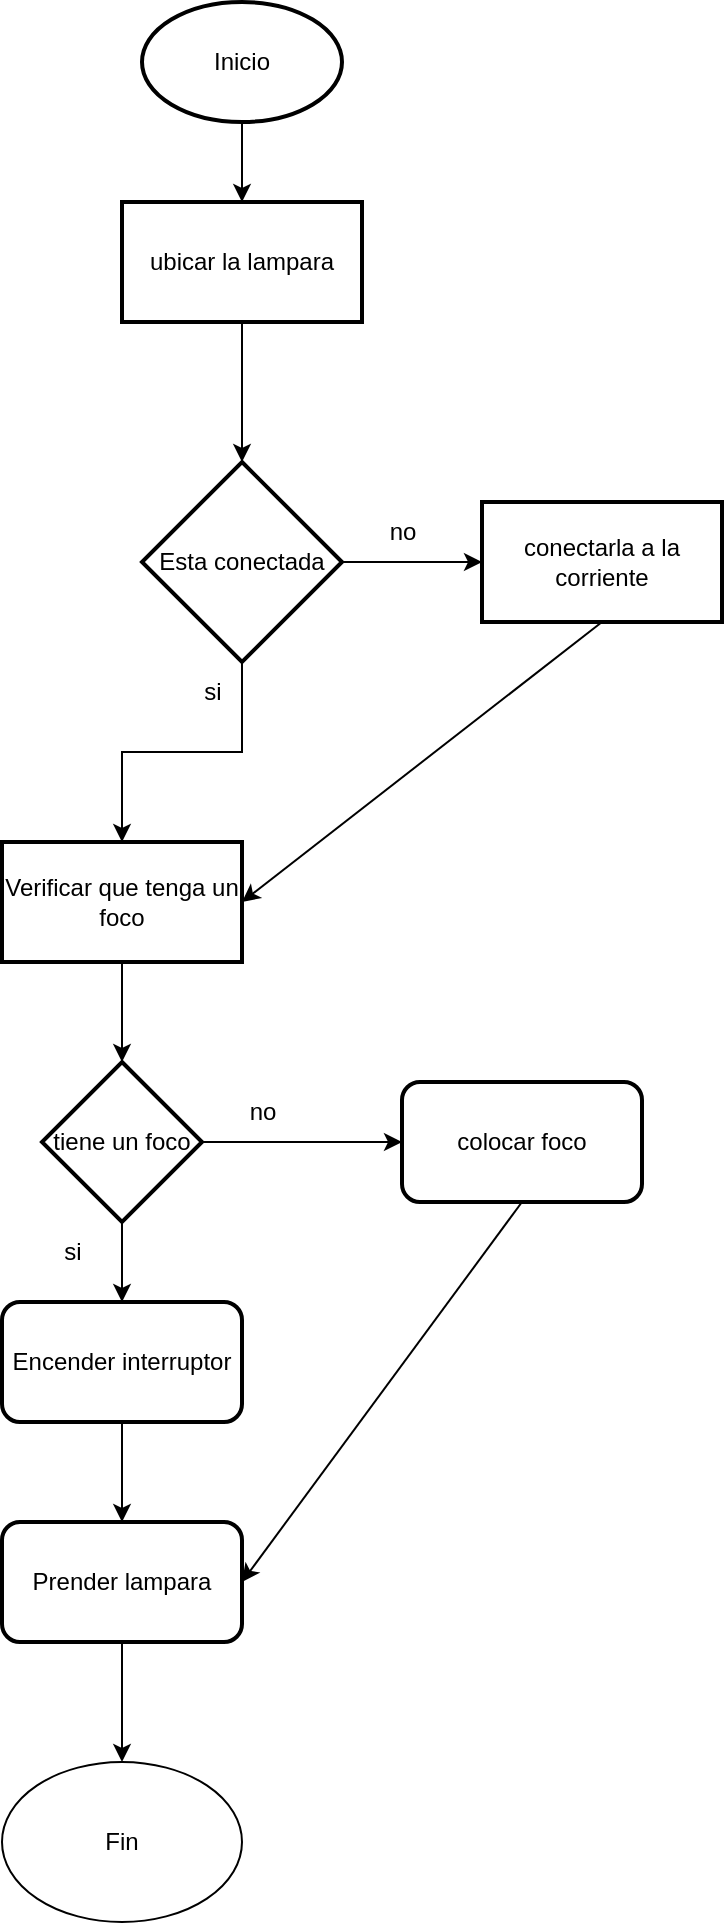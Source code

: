 <mxfile version="24.7.16">
  <diagram name="Página-1" id="YFeobhX2YxU08WtIq8NG">
    <mxGraphModel dx="1434" dy="761" grid="1" gridSize="10" guides="1" tooltips="1" connect="1" arrows="1" fold="1" page="1" pageScale="1" pageWidth="827" pageHeight="1169" math="0" shadow="0">
      <root>
        <mxCell id="0" />
        <mxCell id="1" parent="0" />
        <mxCell id="Jn7f3k4rOJ_cA-ihjHEL-4" value="" style="edgeStyle=orthogonalEdgeStyle;rounded=0;orthogonalLoop=1;jettySize=auto;html=1;" parent="1" source="Jn7f3k4rOJ_cA-ihjHEL-2" target="Jn7f3k4rOJ_cA-ihjHEL-3" edge="1">
          <mxGeometry relative="1" as="geometry" />
        </mxCell>
        <mxCell id="Jn7f3k4rOJ_cA-ihjHEL-2" value="Inicio" style="strokeWidth=2;html=1;shape=mxgraph.flowchart.start_1;whiteSpace=wrap;" parent="1" vertex="1">
          <mxGeometry x="350" y="30" width="100" height="60" as="geometry" />
        </mxCell>
        <mxCell id="Jn7f3k4rOJ_cA-ihjHEL-6" value="" style="edgeStyle=orthogonalEdgeStyle;rounded=0;orthogonalLoop=1;jettySize=auto;html=1;" parent="1" source="Jn7f3k4rOJ_cA-ihjHEL-3" target="Jn7f3k4rOJ_cA-ihjHEL-5" edge="1">
          <mxGeometry relative="1" as="geometry" />
        </mxCell>
        <mxCell id="Jn7f3k4rOJ_cA-ihjHEL-3" value="ubicar la lampara" style="whiteSpace=wrap;html=1;strokeWidth=2;" parent="1" vertex="1">
          <mxGeometry x="340" y="130" width="120" height="60" as="geometry" />
        </mxCell>
        <mxCell id="Jn7f3k4rOJ_cA-ihjHEL-8" value="" style="edgeStyle=orthogonalEdgeStyle;rounded=0;orthogonalLoop=1;jettySize=auto;html=1;" parent="1" source="Jn7f3k4rOJ_cA-ihjHEL-5" target="Jn7f3k4rOJ_cA-ihjHEL-7" edge="1">
          <mxGeometry relative="1" as="geometry" />
        </mxCell>
        <mxCell id="Jn7f3k4rOJ_cA-ihjHEL-11" value="" style="edgeStyle=orthogonalEdgeStyle;rounded=0;orthogonalLoop=1;jettySize=auto;html=1;" parent="1" source="Jn7f3k4rOJ_cA-ihjHEL-5" target="Jn7f3k4rOJ_cA-ihjHEL-10" edge="1">
          <mxGeometry relative="1" as="geometry" />
        </mxCell>
        <mxCell id="Jn7f3k4rOJ_cA-ihjHEL-5" value="Esta conectada" style="rhombus;whiteSpace=wrap;html=1;strokeWidth=2;" parent="1" vertex="1">
          <mxGeometry x="350" y="260" width="100" height="100" as="geometry" />
        </mxCell>
        <mxCell id="Jn7f3k4rOJ_cA-ihjHEL-15" value="" style="edgeStyle=orthogonalEdgeStyle;rounded=0;orthogonalLoop=1;jettySize=auto;html=1;" parent="1" source="Jn7f3k4rOJ_cA-ihjHEL-7" target="Jn7f3k4rOJ_cA-ihjHEL-14" edge="1">
          <mxGeometry relative="1" as="geometry" />
        </mxCell>
        <mxCell id="Jn7f3k4rOJ_cA-ihjHEL-7" value="Verificar que tenga un foco" style="whiteSpace=wrap;html=1;strokeWidth=2;" parent="1" vertex="1">
          <mxGeometry x="280" y="450" width="120" height="60" as="geometry" />
        </mxCell>
        <mxCell id="Jn7f3k4rOJ_cA-ihjHEL-9" value="si" style="text;html=1;align=center;verticalAlign=middle;resizable=0;points=[];autosize=1;strokeColor=none;fillColor=none;" parent="1" vertex="1">
          <mxGeometry x="370" y="360" width="30" height="30" as="geometry" />
        </mxCell>
        <mxCell id="Jn7f3k4rOJ_cA-ihjHEL-10" value="conectarla a la corriente" style="whiteSpace=wrap;html=1;strokeWidth=2;" parent="1" vertex="1">
          <mxGeometry x="520" y="280" width="120" height="60" as="geometry" />
        </mxCell>
        <mxCell id="Jn7f3k4rOJ_cA-ihjHEL-12" value="no" style="text;html=1;align=center;verticalAlign=middle;resizable=0;points=[];autosize=1;strokeColor=none;fillColor=none;" parent="1" vertex="1">
          <mxGeometry x="460" y="280" width="40" height="30" as="geometry" />
        </mxCell>
        <mxCell id="Jn7f3k4rOJ_cA-ihjHEL-13" value="" style="endArrow=classic;html=1;rounded=0;exitX=0.5;exitY=1;exitDx=0;exitDy=0;entryX=1;entryY=0.5;entryDx=0;entryDy=0;" parent="1" source="Jn7f3k4rOJ_cA-ihjHEL-10" target="Jn7f3k4rOJ_cA-ihjHEL-7" edge="1">
          <mxGeometry width="50" height="50" relative="1" as="geometry">
            <mxPoint x="500" y="460" as="sourcePoint" />
            <mxPoint x="550" y="410" as="targetPoint" />
          </mxGeometry>
        </mxCell>
        <mxCell id="Jn7f3k4rOJ_cA-ihjHEL-21" value="" style="edgeStyle=orthogonalEdgeStyle;rounded=0;orthogonalLoop=1;jettySize=auto;html=1;" parent="1" source="Jn7f3k4rOJ_cA-ihjHEL-14" target="Jn7f3k4rOJ_cA-ihjHEL-20" edge="1">
          <mxGeometry relative="1" as="geometry" />
        </mxCell>
        <mxCell id="Jn7f3k4rOJ_cA-ihjHEL-27" value="" style="edgeStyle=orthogonalEdgeStyle;rounded=0;orthogonalLoop=1;jettySize=auto;html=1;" parent="1" source="Jn7f3k4rOJ_cA-ihjHEL-14" target="Jn7f3k4rOJ_cA-ihjHEL-26" edge="1">
          <mxGeometry relative="1" as="geometry" />
        </mxCell>
        <mxCell id="Jn7f3k4rOJ_cA-ihjHEL-14" value="tiene un foco" style="rhombus;whiteSpace=wrap;html=1;strokeWidth=2;" parent="1" vertex="1">
          <mxGeometry x="300" y="560" width="80" height="80" as="geometry" />
        </mxCell>
        <mxCell id="Jn7f3k4rOJ_cA-ihjHEL-16" value="Prender lampara" style="rounded=1;whiteSpace=wrap;html=1;strokeWidth=2;" parent="1" vertex="1">
          <mxGeometry x="280" y="790" width="120" height="60" as="geometry" />
        </mxCell>
        <mxCell id="Jn7f3k4rOJ_cA-ihjHEL-19" value="si" style="text;html=1;align=center;verticalAlign=middle;resizable=0;points=[];autosize=1;strokeColor=none;fillColor=none;" parent="1" vertex="1">
          <mxGeometry x="300" y="640" width="30" height="30" as="geometry" />
        </mxCell>
        <mxCell id="Jn7f3k4rOJ_cA-ihjHEL-20" value="colocar foco" style="rounded=1;whiteSpace=wrap;html=1;strokeWidth=2;" parent="1" vertex="1">
          <mxGeometry x="480" y="570" width="120" height="60" as="geometry" />
        </mxCell>
        <mxCell id="Jn7f3k4rOJ_cA-ihjHEL-22" value="" style="endArrow=classic;html=1;rounded=0;entryX=1;entryY=0.5;entryDx=0;entryDy=0;exitX=0.5;exitY=1;exitDx=0;exitDy=0;" parent="1" source="Jn7f3k4rOJ_cA-ihjHEL-20" target="Jn7f3k4rOJ_cA-ihjHEL-16" edge="1">
          <mxGeometry width="50" height="50" relative="1" as="geometry">
            <mxPoint x="390" y="630" as="sourcePoint" />
            <mxPoint x="440" y="580" as="targetPoint" />
          </mxGeometry>
        </mxCell>
        <mxCell id="Jn7f3k4rOJ_cA-ihjHEL-23" value="Fin" style="ellipse;whiteSpace=wrap;html=1;" parent="1" vertex="1">
          <mxGeometry x="280" y="910" width="120" height="80" as="geometry" />
        </mxCell>
        <mxCell id="Jn7f3k4rOJ_cA-ihjHEL-24" value="" style="endArrow=classic;html=1;rounded=0;exitX=0.5;exitY=1;exitDx=0;exitDy=0;entryX=0.5;entryY=0;entryDx=0;entryDy=0;" parent="1" source="Jn7f3k4rOJ_cA-ihjHEL-16" target="Jn7f3k4rOJ_cA-ihjHEL-23" edge="1">
          <mxGeometry width="50" height="50" relative="1" as="geometry">
            <mxPoint x="390" y="630" as="sourcePoint" />
            <mxPoint x="440" y="580" as="targetPoint" />
          </mxGeometry>
        </mxCell>
        <mxCell id="Jn7f3k4rOJ_cA-ihjHEL-25" value="no" style="text;html=1;align=center;verticalAlign=middle;resizable=0;points=[];autosize=1;strokeColor=none;fillColor=none;" parent="1" vertex="1">
          <mxGeometry x="390" y="570" width="40" height="30" as="geometry" />
        </mxCell>
        <mxCell id="Jn7f3k4rOJ_cA-ihjHEL-28" style="edgeStyle=orthogonalEdgeStyle;rounded=0;orthogonalLoop=1;jettySize=auto;html=1;" parent="1" source="Jn7f3k4rOJ_cA-ihjHEL-26" target="Jn7f3k4rOJ_cA-ihjHEL-16" edge="1">
          <mxGeometry relative="1" as="geometry" />
        </mxCell>
        <mxCell id="Jn7f3k4rOJ_cA-ihjHEL-26" value="Encender interruptor" style="rounded=1;whiteSpace=wrap;html=1;strokeWidth=2;" parent="1" vertex="1">
          <mxGeometry x="280" y="680" width="120" height="60" as="geometry" />
        </mxCell>
      </root>
    </mxGraphModel>
  </diagram>
</mxfile>
